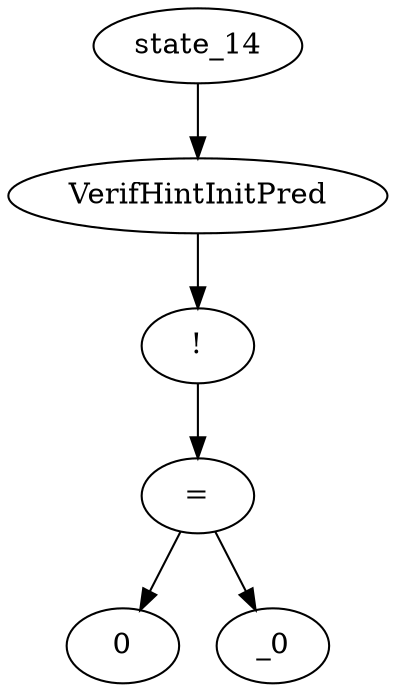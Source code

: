 digraph dag {
0 [label="state_14"];
1 [label="VerifHintInitPred"];
2 [label="!"];
3 [label="="];
4 [label="0"];
5 [label="_0"];
"0" -> "1"[label=""]
"1" -> "2"[label=""]
"2" -> "3"[label=""]
"3" -> "5"[label=""]
"3" -> "4"[label=""]
}
